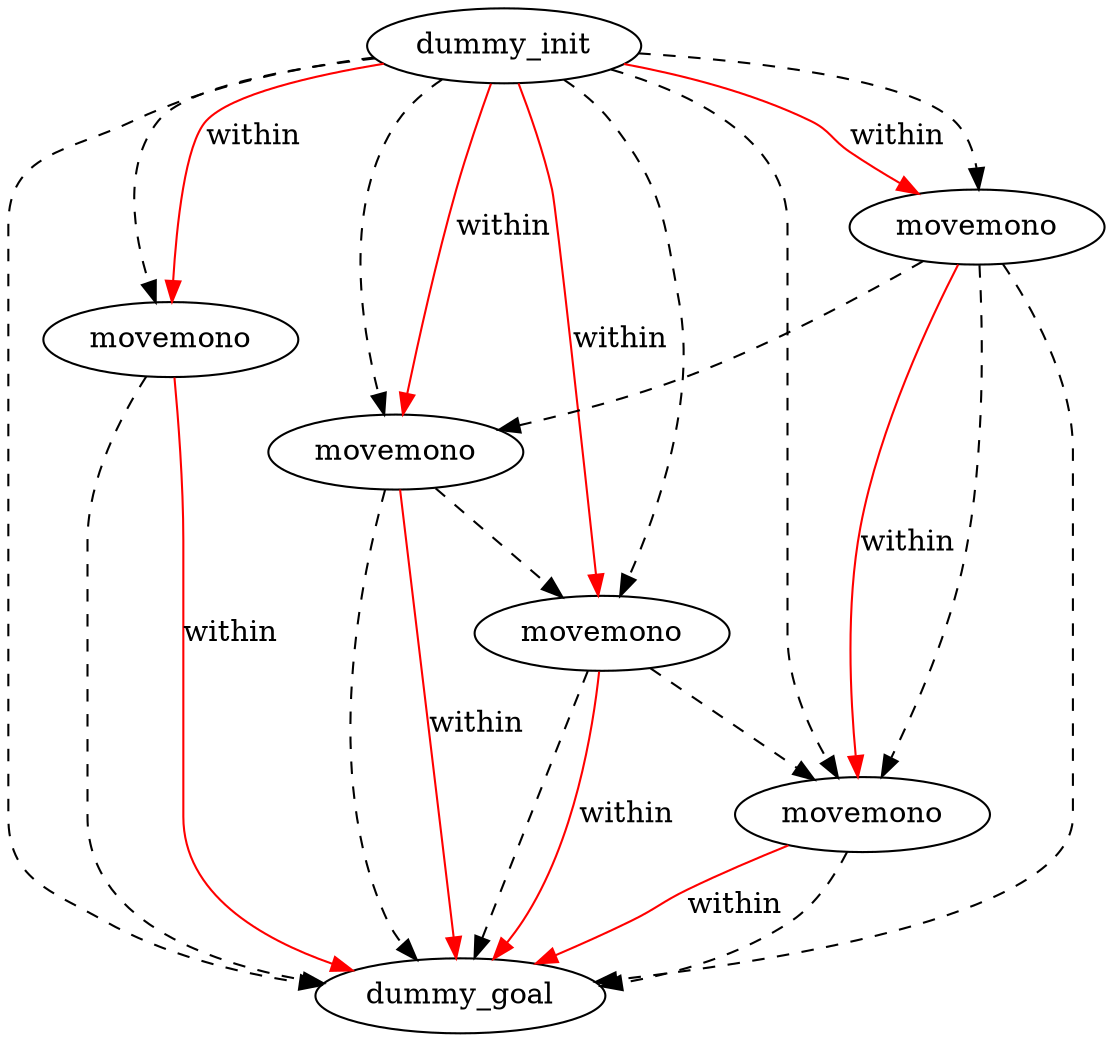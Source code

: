 digraph {
	"af17b2a6-32cb-d134-26b2-fc9a22af0844" [label=dummy_init]
	"5b117f20-8a05-ce06-1f83-c18b7c7dca05" [label=dummy_goal]
	"23739fe7-ddd1-2868-44f0-3f5be09912de" [label=movemono]
	"7e24a483-f8f3-83d1-584a-a3d5e92425d6" [label=movemono]
	"e21eb19b-2368-d3c1-fd0a-5f40113ebdde" [label=movemono]
	"5e9d870c-9f23-403a-42f5-010a254429c6" [label=movemono]
	"61a59adc-5158-cb86-ee70-06f2842d85cc" [label=movemono]
	"7e24a483-f8f3-83d1-584a-a3d5e92425d6" -> "5b117f20-8a05-ce06-1f83-c18b7c7dca05" [color=black style=dashed]
	"e21eb19b-2368-d3c1-fd0a-5f40113ebdde" -> "5b117f20-8a05-ce06-1f83-c18b7c7dca05" [color=black style=dashed]
	"af17b2a6-32cb-d134-26b2-fc9a22af0844" -> "61a59adc-5158-cb86-ee70-06f2842d85cc" [color=black style=dashed]
	"e21eb19b-2368-d3c1-fd0a-5f40113ebdde" -> "5e9d870c-9f23-403a-42f5-010a254429c6" [color=black style=dashed]
	"5e9d870c-9f23-403a-42f5-010a254429c6" -> "23739fe7-ddd1-2868-44f0-3f5be09912de" [color=black style=dashed]
	"23739fe7-ddd1-2868-44f0-3f5be09912de" -> "5b117f20-8a05-ce06-1f83-c18b7c7dca05" [color=black style=dashed]
	"5e9d870c-9f23-403a-42f5-010a254429c6" -> "5b117f20-8a05-ce06-1f83-c18b7c7dca05" [color=black style=dashed]
	"af17b2a6-32cb-d134-26b2-fc9a22af0844" -> "5e9d870c-9f23-403a-42f5-010a254429c6" [color=black style=dashed]
	"af17b2a6-32cb-d134-26b2-fc9a22af0844" -> "5b117f20-8a05-ce06-1f83-c18b7c7dca05" [color=black style=dashed]
	"61a59adc-5158-cb86-ee70-06f2842d85cc" -> "e21eb19b-2368-d3c1-fd0a-5f40113ebdde" [color=black style=dashed]
	"af17b2a6-32cb-d134-26b2-fc9a22af0844" -> "23739fe7-ddd1-2868-44f0-3f5be09912de" [color=black style=dashed]
	"af17b2a6-32cb-d134-26b2-fc9a22af0844" -> "e21eb19b-2368-d3c1-fd0a-5f40113ebdde" [color=black style=dashed]
	"61a59adc-5158-cb86-ee70-06f2842d85cc" -> "5b117f20-8a05-ce06-1f83-c18b7c7dca05" [color=black style=dashed]
	"61a59adc-5158-cb86-ee70-06f2842d85cc" -> "23739fe7-ddd1-2868-44f0-3f5be09912de" [color=black style=dashed]
	"af17b2a6-32cb-d134-26b2-fc9a22af0844" -> "7e24a483-f8f3-83d1-584a-a3d5e92425d6" [color=black style=dashed]
	"af17b2a6-32cb-d134-26b2-fc9a22af0844" -> "61a59adc-5158-cb86-ee70-06f2842d85cc" [label=within color=red]
	"e21eb19b-2368-d3c1-fd0a-5f40113ebdde" -> "5b117f20-8a05-ce06-1f83-c18b7c7dca05" [label=within color=red]
	"7e24a483-f8f3-83d1-584a-a3d5e92425d6" -> "5b117f20-8a05-ce06-1f83-c18b7c7dca05" [label=within color=red]
	"61a59adc-5158-cb86-ee70-06f2842d85cc" -> "23739fe7-ddd1-2868-44f0-3f5be09912de" [label=within color=red]
	"23739fe7-ddd1-2868-44f0-3f5be09912de" -> "5b117f20-8a05-ce06-1f83-c18b7c7dca05" [label=within color=red]
	"af17b2a6-32cb-d134-26b2-fc9a22af0844" -> "e21eb19b-2368-d3c1-fd0a-5f40113ebdde" [label=within color=red]
	"af17b2a6-32cb-d134-26b2-fc9a22af0844" -> "5e9d870c-9f23-403a-42f5-010a254429c6" [label=within color=red]
	"5e9d870c-9f23-403a-42f5-010a254429c6" -> "5b117f20-8a05-ce06-1f83-c18b7c7dca05" [label=within color=red]
	"af17b2a6-32cb-d134-26b2-fc9a22af0844" -> "7e24a483-f8f3-83d1-584a-a3d5e92425d6" [label=within color=red]
}
